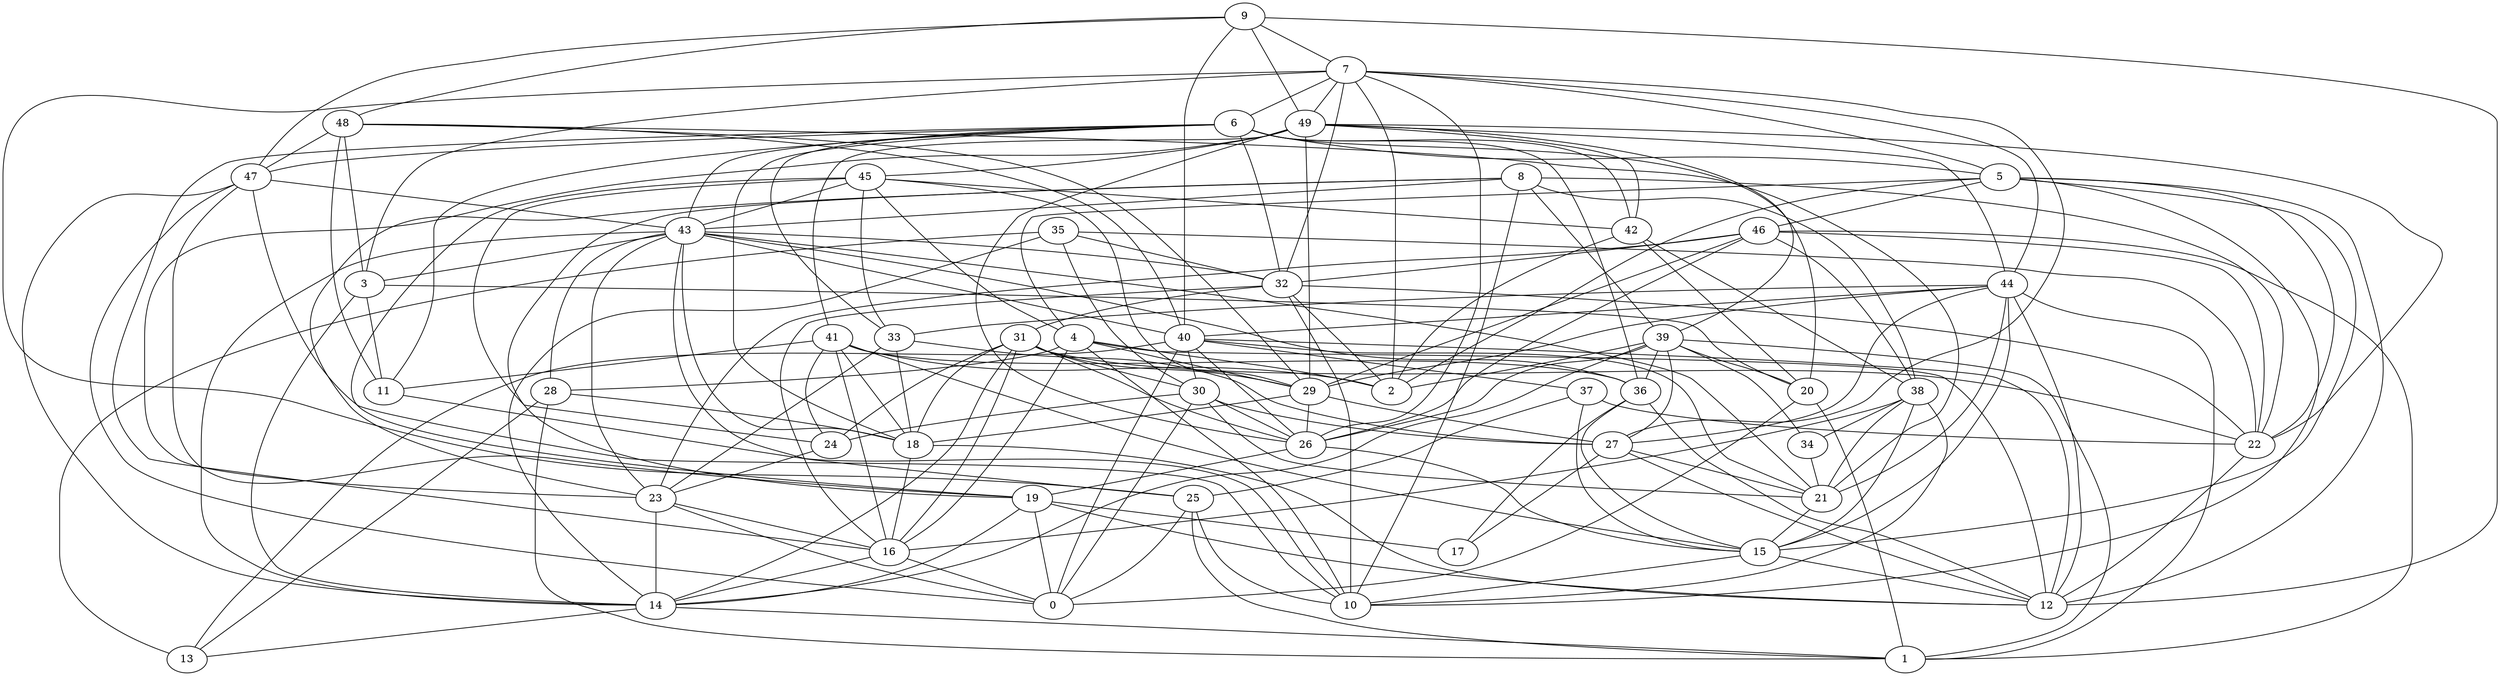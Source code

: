 digraph GG_graph {

subgraph G_graph {
edge [color = black]
"18" -> "12" [dir = none]
"18" -> "16" [dir = none]
"33" -> "18" [dir = none]
"4" -> "28" [dir = none]
"4" -> "12" [dir = none]
"4" -> "2" [dir = none]
"5" -> "46" [dir = none]
"5" -> "12" [dir = none]
"5" -> "15" [dir = none]
"37" -> "25" [dir = none]
"37" -> "15" [dir = none]
"37" -> "22" [dir = none]
"9" -> "47" [dir = none]
"9" -> "40" [dir = none]
"9" -> "48" [dir = none]
"9" -> "7" [dir = none]
"20" -> "1" [dir = none]
"20" -> "0" [dir = none]
"25" -> "1" [dir = none]
"25" -> "10" [dir = none]
"25" -> "0" [dir = none]
"41" -> "15" [dir = none]
"41" -> "18" [dir = none]
"41" -> "2" [dir = none]
"41" -> "11" [dir = none]
"41" -> "16" [dir = none]
"41" -> "36" [dir = none]
"28" -> "13" [dir = none]
"28" -> "1" [dir = none]
"40" -> "26" [dir = none]
"40" -> "30" [dir = none]
"40" -> "0" [dir = none]
"40" -> "21" [dir = none]
"40" -> "37" [dir = none]
"40" -> "12" [dir = none]
"40" -> "13" [dir = none]
"19" -> "17" [dir = none]
"19" -> "0" [dir = none]
"19" -> "14" [dir = none]
"19" -> "12" [dir = none]
"32" -> "2" [dir = none]
"32" -> "10" [dir = none]
"32" -> "16" [dir = none]
"32" -> "31" [dir = none]
"26" -> "15" [dir = none]
"36" -> "12" [dir = none]
"36" -> "17" [dir = none]
"22" -> "12" [dir = none]
"43" -> "25" [dir = none]
"43" -> "28" [dir = none]
"43" -> "18" [dir = none]
"43" -> "3" [dir = none]
"43" -> "36" [dir = none]
"43" -> "23" [dir = none]
"43" -> "32" [dir = none]
"43" -> "14" [dir = none]
"46" -> "32" [dir = none]
"46" -> "26" [dir = none]
"46" -> "1" [dir = none]
"8" -> "19" [dir = none]
"8" -> "22" [dir = none]
"8" -> "38" [dir = none]
"8" -> "43" [dir = none]
"8" -> "10" [dir = none]
"38" -> "34" [dir = none]
"38" -> "16" [dir = none]
"38" -> "15" [dir = none]
"38" -> "21" [dir = none]
"7" -> "44" [dir = none]
"7" -> "25" [dir = none]
"7" -> "27" [dir = none]
"7" -> "26" [dir = none]
"7" -> "2" [dir = none]
"7" -> "3" [dir = none]
"7" -> "32" [dir = none]
"7" -> "6" [dir = none]
"15" -> "12" [dir = none]
"15" -> "10" [dir = none]
"29" -> "18" [dir = none]
"29" -> "26" [dir = none]
"29" -> "27" [dir = none]
"21" -> "15" [dir = none]
"23" -> "14" [dir = none]
"23" -> "0" [dir = none]
"23" -> "16" [dir = none]
"31" -> "24" [dir = none]
"31" -> "18" [dir = none]
"31" -> "22" [dir = none]
"31" -> "30" [dir = none]
"31" -> "29" [dir = none]
"31" -> "14" [dir = none]
"31" -> "26" [dir = none]
"42" -> "38" [dir = none]
"42" -> "20" [dir = none]
"42" -> "2" [dir = none]
"49" -> "29" [dir = none]
"49" -> "41" [dir = none]
"49" -> "26" [dir = none]
"49" -> "45" [dir = none]
"49" -> "23" [dir = none]
"11" -> "10" [dir = none]
"39" -> "36" [dir = none]
"39" -> "26" [dir = none]
"39" -> "27" [dir = none]
"39" -> "34" [dir = none]
"39" -> "14" [dir = none]
"39" -> "1" [dir = none]
"27" -> "17" [dir = none]
"27" -> "12" [dir = none]
"35" -> "13" [dir = none]
"35" -> "22" [dir = none]
"35" -> "30" [dir = none]
"35" -> "32" [dir = none]
"35" -> "14" [dir = none]
"16" -> "14" [dir = none]
"16" -> "0" [dir = none]
"47" -> "0" [dir = none]
"47" -> "10" [dir = none]
"47" -> "14" [dir = none]
"48" -> "3" [dir = none]
"48" -> "11" [dir = none]
"48" -> "29" [dir = none]
"44" -> "33" [dir = none]
"44" -> "40" [dir = none]
"44" -> "12" [dir = none]
"44" -> "29" [dir = none]
"44" -> "1" [dir = none]
"30" -> "21" [dir = none]
"30" -> "24" [dir = none]
"30" -> "27" [dir = none]
"6" -> "32" [dir = none]
"6" -> "20" [dir = none]
"6" -> "36" [dir = none]
"6" -> "42" [dir = none]
"6" -> "43" [dir = none]
"6" -> "47" [dir = none]
"6" -> "18" [dir = none]
"6" -> "5" [dir = none]
"6" -> "33" [dir = none]
"3" -> "14" [dir = none]
"3" -> "11" [dir = none]
"45" -> "24" [dir = none]
"45" -> "33" [dir = none]
"45" -> "29" [dir = none]
"45" -> "43" [dir = none]
"14" -> "13" [dir = none]
"34" -> "21" [dir = none]
"4" -> "10" [dir = none]
"9" -> "12" [dir = none]
"47" -> "43" [dir = none]
"14" -> "1" [dir = none]
"5" -> "2" [dir = none]
"41" -> "24" [dir = none]
"49" -> "39" [dir = none]
"48" -> "40" [dir = none]
"45" -> "42" [dir = none]
"46" -> "22" [dir = none]
"6" -> "11" [dir = none]
"6" -> "16" [dir = none]
"7" -> "5" [dir = none]
"33" -> "27" [dir = none]
"39" -> "20" [dir = none]
"45" -> "4" [dir = none]
"5" -> "10" [dir = none]
"44" -> "21" [dir = none]
"4" -> "29" [dir = none]
"43" -> "21" [dir = none]
"48" -> "21" [dir = none]
"3" -> "20" [dir = none]
"32" -> "22" [dir = none]
"44" -> "15" [dir = none]
"44" -> "27" [dir = none]
"5" -> "22" [dir = none]
"46" -> "29" [dir = none]
"45" -> "19" [dir = none]
"46" -> "38" [dir = none]
"49" -> "44" [dir = none]
"4" -> "16" [dir = none]
"8" -> "23" [dir = none]
"30" -> "0" [dir = none]
"49" -> "22" [dir = none]
"5" -> "4" [dir = none]
"7" -> "49" [dir = none]
"28" -> "18" [dir = none]
"27" -> "21" [dir = none]
"36" -> "15" [dir = none]
"26" -> "19" [dir = none]
"24" -> "23" [dir = none]
"49" -> "42" [dir = none]
"30" -> "26" [dir = none]
"43" -> "40" [dir = none]
"31" -> "16" [dir = none]
"39" -> "2" [dir = none]
"8" -> "39" [dir = none]
"9" -> "49" [dir = none]
"46" -> "23" [dir = none]
"33" -> "23" [dir = none]
"47" -> "19" [dir = none]
"48" -> "47" [dir = none]
"38" -> "10" [dir = none]
}

}
